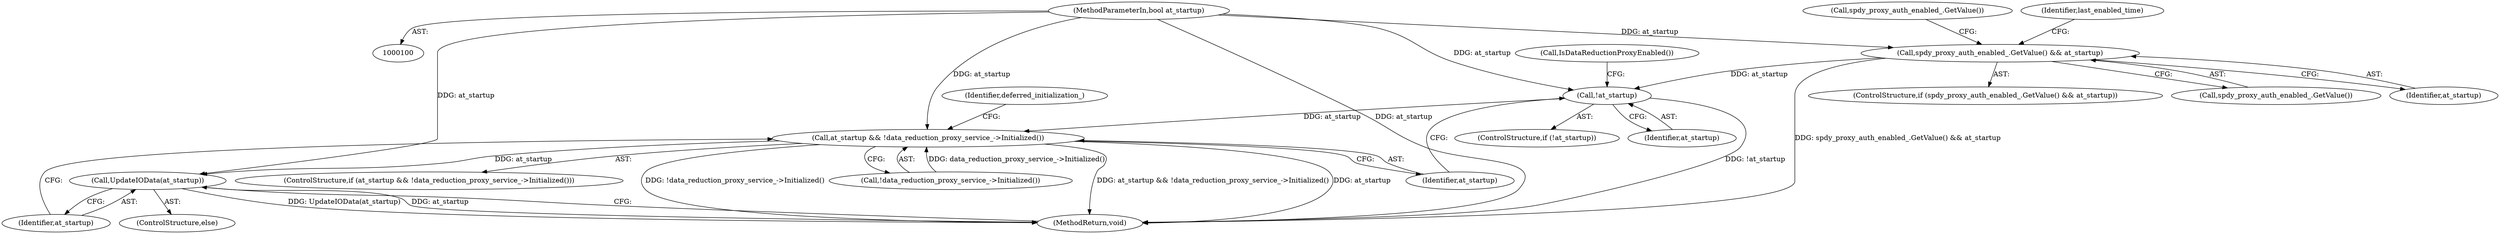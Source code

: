 digraph "1_Chrome_c995d4fe5e96f4d6d4a88b7867279b08e72d2579_9@del" {
"1000114" [label="(Call,spdy_proxy_auth_enabled_.GetValue() && at_startup)"];
"1000101" [label="(MethodParameterIn,bool at_startup)"];
"1000169" [label="(Call,!at_startup)"];
"1000187" [label="(Call,at_startup && !data_reduction_proxy_service_->Initialized())"];
"1000195" [label="(Call,UpdateIOData(at_startup))"];
"1000187" [label="(Call,at_startup && !data_reduction_proxy_service_->Initialized())"];
"1000173" [label="(Call,IsDataReductionProxyEnabled())"];
"1000101" [label="(MethodParameterIn,bool at_startup)"];
"1000115" [label="(Call,spdy_proxy_auth_enabled_.GetValue())"];
"1000169" [label="(Call,!at_startup)"];
"1000120" [label="(Identifier,last_enabled_time)"];
"1000170" [label="(Identifier,at_startup)"];
"1000168" [label="(ControlStructure,if (!at_startup))"];
"1000192" [label="(Identifier,deferred_initialization_)"];
"1000189" [label="(Call,!data_reduction_proxy_service_->Initialized())"];
"1000114" [label="(Call,spdy_proxy_auth_enabled_.GetValue() && at_startup)"];
"1000196" [label="(Identifier,at_startup)"];
"1000195" [label="(Call,UpdateIOData(at_startup))"];
"1000188" [label="(Identifier,at_startup)"];
"1000116" [label="(Identifier,at_startup)"];
"1000186" [label="(ControlStructure,if (at_startup && !data_reduction_proxy_service_->Initialized()))"];
"1000194" [label="(ControlStructure,else)"];
"1000197" [label="(MethodReturn,void)"];
"1000113" [label="(ControlStructure,if (spdy_proxy_auth_enabled_.GetValue() && at_startup))"];
"1000159" [label="(Call,spdy_proxy_auth_enabled_.GetValue())"];
"1000114" -> "1000113"  [label="AST: "];
"1000114" -> "1000115"  [label="CFG: "];
"1000114" -> "1000116"  [label="CFG: "];
"1000115" -> "1000114"  [label="AST: "];
"1000116" -> "1000114"  [label="AST: "];
"1000120" -> "1000114"  [label="CFG: "];
"1000159" -> "1000114"  [label="CFG: "];
"1000114" -> "1000197"  [label="DDG: spdy_proxy_auth_enabled_.GetValue() && at_startup"];
"1000101" -> "1000114"  [label="DDG: at_startup"];
"1000114" -> "1000169"  [label="DDG: at_startup"];
"1000101" -> "1000100"  [label="AST: "];
"1000101" -> "1000197"  [label="DDG: at_startup"];
"1000101" -> "1000169"  [label="DDG: at_startup"];
"1000101" -> "1000187"  [label="DDG: at_startup"];
"1000101" -> "1000195"  [label="DDG: at_startup"];
"1000169" -> "1000168"  [label="AST: "];
"1000169" -> "1000170"  [label="CFG: "];
"1000170" -> "1000169"  [label="AST: "];
"1000173" -> "1000169"  [label="CFG: "];
"1000188" -> "1000169"  [label="CFG: "];
"1000169" -> "1000197"  [label="DDG: !at_startup"];
"1000169" -> "1000187"  [label="DDG: at_startup"];
"1000187" -> "1000186"  [label="AST: "];
"1000187" -> "1000188"  [label="CFG: "];
"1000187" -> "1000189"  [label="CFG: "];
"1000188" -> "1000187"  [label="AST: "];
"1000189" -> "1000187"  [label="AST: "];
"1000192" -> "1000187"  [label="CFG: "];
"1000196" -> "1000187"  [label="CFG: "];
"1000187" -> "1000197"  [label="DDG: at_startup && !data_reduction_proxy_service_->Initialized()"];
"1000187" -> "1000197"  [label="DDG: at_startup"];
"1000187" -> "1000197"  [label="DDG: !data_reduction_proxy_service_->Initialized()"];
"1000189" -> "1000187"  [label="DDG: data_reduction_proxy_service_->Initialized()"];
"1000187" -> "1000195"  [label="DDG: at_startup"];
"1000195" -> "1000194"  [label="AST: "];
"1000195" -> "1000196"  [label="CFG: "];
"1000196" -> "1000195"  [label="AST: "];
"1000197" -> "1000195"  [label="CFG: "];
"1000195" -> "1000197"  [label="DDG: UpdateIOData(at_startup)"];
"1000195" -> "1000197"  [label="DDG: at_startup"];
}
